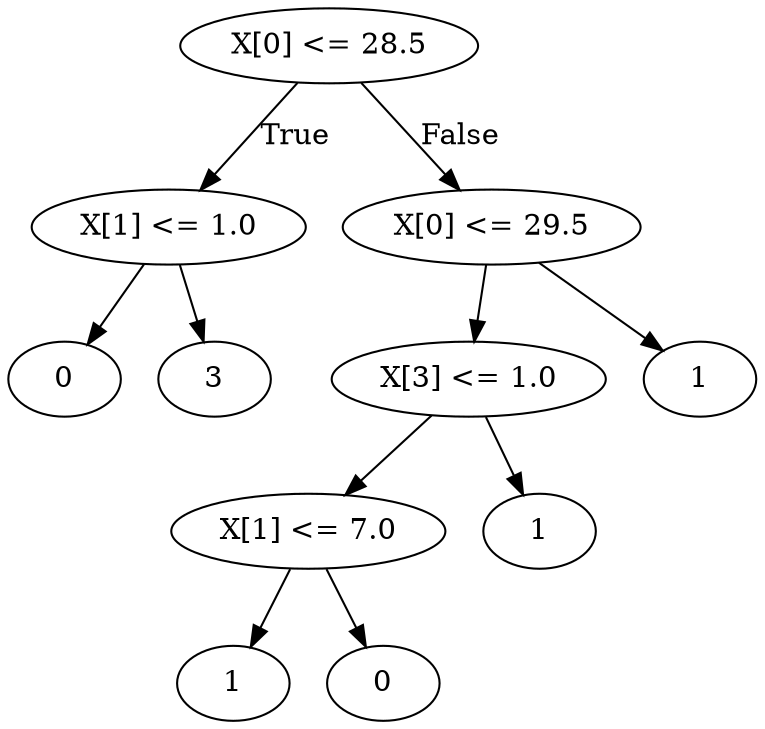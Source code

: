 digraph {
0 [label="X[0] <= 28.5"];
1 [label="X[1] <= 1.0"];
2 [label="0"];
1 -> 2 [label=""];
3 [label="3"];
1 -> 3 [label=""];
0 -> 1 [label="True"];
4 [label="X[0] <= 29.5"];
5 [label="X[3] <= 1.0"];
6 [label="X[1] <= 7.0"];
7 [label="1"];
6 -> 7 [label=""];
8 [label="0"];
6 -> 8 [label=""];
5 -> 6 [label=""];
9 [label="1"];
5 -> 9 [label=""];
4 -> 5 [label=""];
10 [label="1"];
4 -> 10 [label=""];
0 -> 4 [label="False"];

}